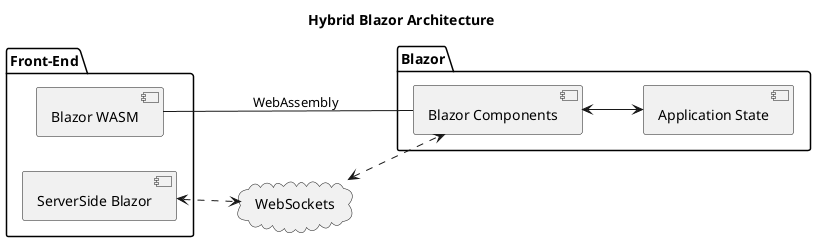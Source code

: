 @startuml

title Hybrid Blazor Architecture
left to right direction
skinparam componentStyle uml2

package "Front-End" as FrontEnd {
    component "Blazor WASM" as BlazorWasm
    component "ServerSide Blazor" as BlazorServer
}

cloud "WebSockets" as WebSockets

package "Blazor" as Blazor {
    component "Blazor Components" as BlazorComponents
    component "Application State" as AppState
}

BlazorWasm -- BlazorComponents : WebAssembly

BlazorServer <..> WebSockets
WebSockets <..> BlazorComponents

BlazorComponents <--> AppState

@enduml
